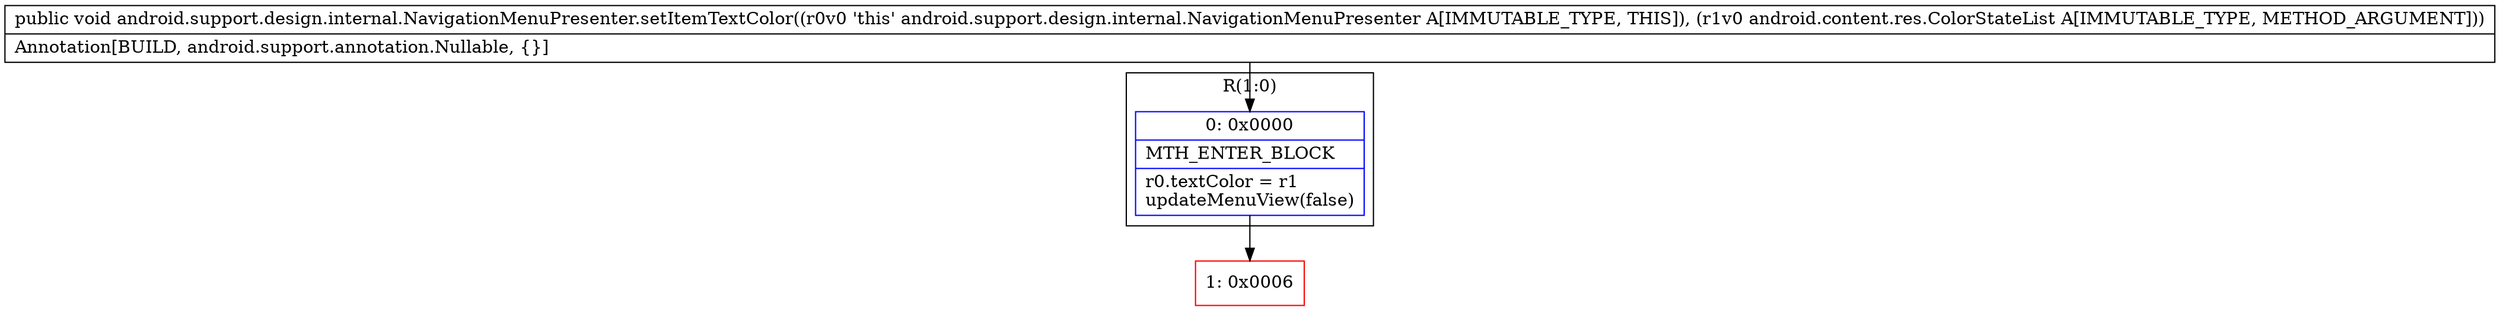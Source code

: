 digraph "CFG forandroid.support.design.internal.NavigationMenuPresenter.setItemTextColor(Landroid\/content\/res\/ColorStateList;)V" {
subgraph cluster_Region_366072257 {
label = "R(1:0)";
node [shape=record,color=blue];
Node_0 [shape=record,label="{0\:\ 0x0000|MTH_ENTER_BLOCK\l|r0.textColor = r1\lupdateMenuView(false)\l}"];
}
Node_1 [shape=record,color=red,label="{1\:\ 0x0006}"];
MethodNode[shape=record,label="{public void android.support.design.internal.NavigationMenuPresenter.setItemTextColor((r0v0 'this' android.support.design.internal.NavigationMenuPresenter A[IMMUTABLE_TYPE, THIS]), (r1v0 android.content.res.ColorStateList A[IMMUTABLE_TYPE, METHOD_ARGUMENT]))  | Annotation[BUILD, android.support.annotation.Nullable, \{\}]\l}"];
MethodNode -> Node_0;
Node_0 -> Node_1;
}

